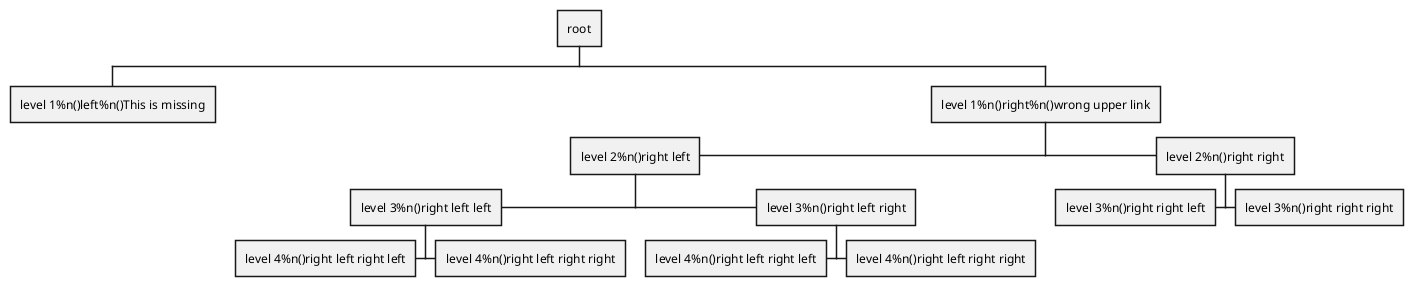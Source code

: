 {
  "sha1": "gsgja2qyxktokc66pc8iiniys0wb6n8",
  "insertion": {
    "when": "2024-06-01T09:03:08.304Z",
    "url": "https://forum.plantuml.net/15159/wbs-missing-link-and-missing-box",
    "user": "plantuml@gmail.com"
  }
}
@startwbs 
+ root
 + level 1%n()right%n()wrong upper link
  + level 2%n()right right
   + level 3%n()right right right
   - level 3%n()right right left
  - level 2%n()right left
   + level 3%n()right left right
    + level 4%n()right left right right
    - level 4%n()right left right left
   - level 3%n()right left left
    + level 4%n()right left right right
    - level 4%n()right left right left
 - level 1%n()left%n()This is missing
@endwbs
